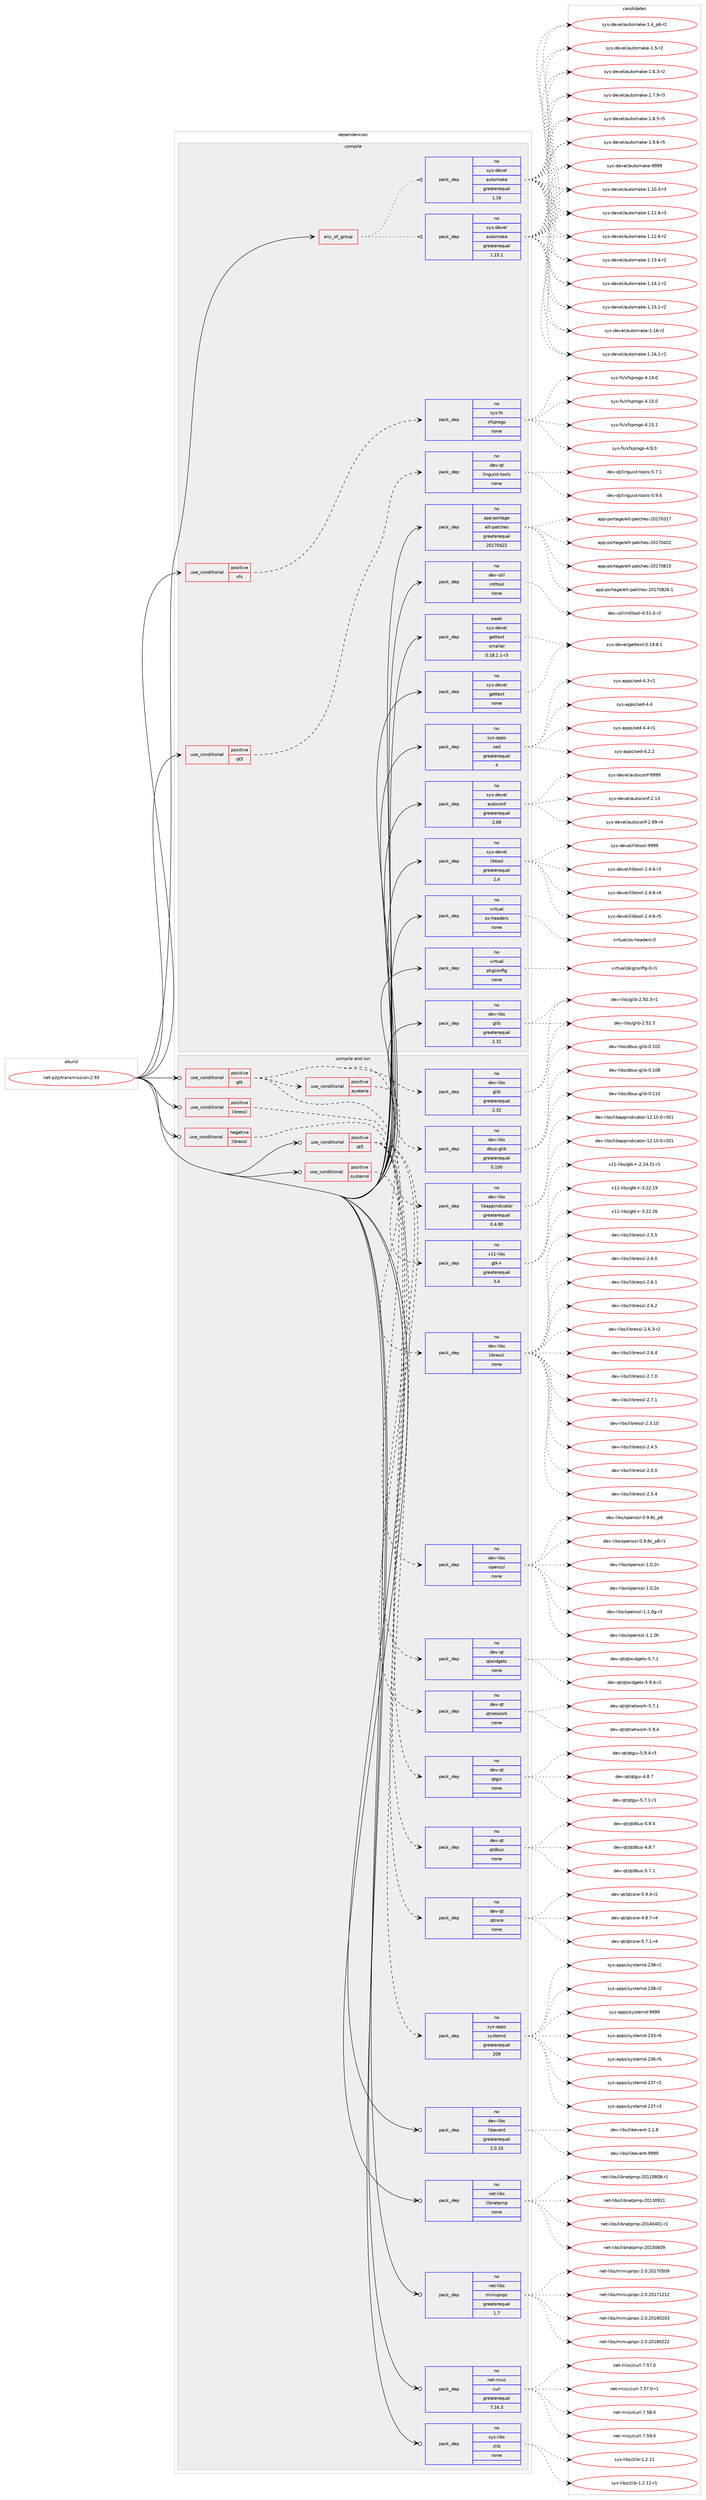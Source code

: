 digraph prolog {

# *************
# Graph options
# *************

newrank=true;
concentrate=true;
compound=true;
graph [rankdir=LR,fontname=Helvetica,fontsize=10,ranksep=1.5];#, ranksep=2.5, nodesep=0.2];
edge  [arrowhead=vee];
node  [fontname=Helvetica,fontsize=10];

# **********
# The ebuild
# **********

subgraph cluster_leftcol {
color=gray;
rank=same;
label=<<i>ebuild</i>>;
id [label="net-p2p/transmission-2.93", color=red, width=4, href="../net-p2p/transmission-2.93.svg"];
}

# ****************
# The dependencies
# ****************

subgraph cluster_midcol {
color=gray;
label=<<i>dependencies</i>>;
subgraph cluster_compile {
fillcolor="#eeeeee";
style=filled;
label=<<i>compile</i>>;
subgraph any45 {
dependency1695 [label=<<TABLE BORDER="0" CELLBORDER="1" CELLSPACING="0" CELLPADDING="4"><TR><TD CELLPADDING="10">any_of_group</TD></TR></TABLE>>, shape=none, color=red];subgraph pack1211 {
dependency1696 [label=<<TABLE BORDER="0" CELLBORDER="1" CELLSPACING="0" CELLPADDING="4" WIDTH="220"><TR><TD ROWSPAN="6" CELLPADDING="30">pack_dep</TD></TR><TR><TD WIDTH="110">no</TD></TR><TR><TD>sys-devel</TD></TR><TR><TD>automake</TD></TR><TR><TD>greaterequal</TD></TR><TR><TD>1.16</TD></TR></TABLE>>, shape=none, color=blue];
}
dependency1695:e -> dependency1696:w [weight=20,style="dotted",arrowhead="oinv"];
subgraph pack1212 {
dependency1697 [label=<<TABLE BORDER="0" CELLBORDER="1" CELLSPACING="0" CELLPADDING="4" WIDTH="220"><TR><TD ROWSPAN="6" CELLPADDING="30">pack_dep</TD></TR><TR><TD WIDTH="110">no</TD></TR><TR><TD>sys-devel</TD></TR><TR><TD>automake</TD></TR><TR><TD>greaterequal</TD></TR><TR><TD>1.15.1</TD></TR></TABLE>>, shape=none, color=blue];
}
dependency1695:e -> dependency1697:w [weight=20,style="dotted",arrowhead="oinv"];
}
id:e -> dependency1695:w [weight=20,style="solid",arrowhead="vee"];
subgraph cond440 {
dependency1698 [label=<<TABLE BORDER="0" CELLBORDER="1" CELLSPACING="0" CELLPADDING="4"><TR><TD ROWSPAN="3" CELLPADDING="10">use_conditional</TD></TR><TR><TD>positive</TD></TR><TR><TD>qt5</TD></TR></TABLE>>, shape=none, color=red];
subgraph pack1213 {
dependency1699 [label=<<TABLE BORDER="0" CELLBORDER="1" CELLSPACING="0" CELLPADDING="4" WIDTH="220"><TR><TD ROWSPAN="6" CELLPADDING="30">pack_dep</TD></TR><TR><TD WIDTH="110">no</TD></TR><TR><TD>dev-qt</TD></TR><TR><TD>linguist-tools</TD></TR><TR><TD>none</TD></TR><TR><TD></TD></TR></TABLE>>, shape=none, color=blue];
}
dependency1698:e -> dependency1699:w [weight=20,style="dashed",arrowhead="vee"];
}
id:e -> dependency1698:w [weight=20,style="solid",arrowhead="vee"];
subgraph cond441 {
dependency1700 [label=<<TABLE BORDER="0" CELLBORDER="1" CELLSPACING="0" CELLPADDING="4"><TR><TD ROWSPAN="3" CELLPADDING="10">use_conditional</TD></TR><TR><TD>positive</TD></TR><TR><TD>xfs</TD></TR></TABLE>>, shape=none, color=red];
subgraph pack1214 {
dependency1701 [label=<<TABLE BORDER="0" CELLBORDER="1" CELLSPACING="0" CELLPADDING="4" WIDTH="220"><TR><TD ROWSPAN="6" CELLPADDING="30">pack_dep</TD></TR><TR><TD WIDTH="110">no</TD></TR><TR><TD>sys-fs</TD></TR><TR><TD>xfsprogs</TD></TR><TR><TD>none</TD></TR><TR><TD></TD></TR></TABLE>>, shape=none, color=blue];
}
dependency1700:e -> dependency1701:w [weight=20,style="dashed",arrowhead="vee"];
}
id:e -> dependency1700:w [weight=20,style="solid",arrowhead="vee"];
subgraph pack1215 {
dependency1702 [label=<<TABLE BORDER="0" CELLBORDER="1" CELLSPACING="0" CELLPADDING="4" WIDTH="220"><TR><TD ROWSPAN="6" CELLPADDING="30">pack_dep</TD></TR><TR><TD WIDTH="110">no</TD></TR><TR><TD>app-portage</TD></TR><TR><TD>elt-patches</TD></TR><TR><TD>greaterequal</TD></TR><TR><TD>20170422</TD></TR></TABLE>>, shape=none, color=blue];
}
id:e -> dependency1702:w [weight=20,style="solid",arrowhead="vee"];
subgraph pack1216 {
dependency1703 [label=<<TABLE BORDER="0" CELLBORDER="1" CELLSPACING="0" CELLPADDING="4" WIDTH="220"><TR><TD ROWSPAN="6" CELLPADDING="30">pack_dep</TD></TR><TR><TD WIDTH="110">no</TD></TR><TR><TD>dev-libs</TD></TR><TR><TD>glib</TD></TR><TR><TD>greaterequal</TD></TR><TR><TD>2.32</TD></TR></TABLE>>, shape=none, color=blue];
}
id:e -> dependency1703:w [weight=20,style="solid",arrowhead="vee"];
subgraph pack1217 {
dependency1704 [label=<<TABLE BORDER="0" CELLBORDER="1" CELLSPACING="0" CELLPADDING="4" WIDTH="220"><TR><TD ROWSPAN="6" CELLPADDING="30">pack_dep</TD></TR><TR><TD WIDTH="110">no</TD></TR><TR><TD>dev-util</TD></TR><TR><TD>intltool</TD></TR><TR><TD>none</TD></TR><TR><TD></TD></TR></TABLE>>, shape=none, color=blue];
}
id:e -> dependency1704:w [weight=20,style="solid",arrowhead="vee"];
subgraph pack1218 {
dependency1705 [label=<<TABLE BORDER="0" CELLBORDER="1" CELLSPACING="0" CELLPADDING="4" WIDTH="220"><TR><TD ROWSPAN="6" CELLPADDING="30">pack_dep</TD></TR><TR><TD WIDTH="110">no</TD></TR><TR><TD>sys-apps</TD></TR><TR><TD>sed</TD></TR><TR><TD>greaterequal</TD></TR><TR><TD>4</TD></TR></TABLE>>, shape=none, color=blue];
}
id:e -> dependency1705:w [weight=20,style="solid",arrowhead="vee"];
subgraph pack1219 {
dependency1706 [label=<<TABLE BORDER="0" CELLBORDER="1" CELLSPACING="0" CELLPADDING="4" WIDTH="220"><TR><TD ROWSPAN="6" CELLPADDING="30">pack_dep</TD></TR><TR><TD WIDTH="110">no</TD></TR><TR><TD>sys-devel</TD></TR><TR><TD>autoconf</TD></TR><TR><TD>greaterequal</TD></TR><TR><TD>2.69</TD></TR></TABLE>>, shape=none, color=blue];
}
id:e -> dependency1706:w [weight=20,style="solid",arrowhead="vee"];
subgraph pack1220 {
dependency1707 [label=<<TABLE BORDER="0" CELLBORDER="1" CELLSPACING="0" CELLPADDING="4" WIDTH="220"><TR><TD ROWSPAN="6" CELLPADDING="30">pack_dep</TD></TR><TR><TD WIDTH="110">no</TD></TR><TR><TD>sys-devel</TD></TR><TR><TD>gettext</TD></TR><TR><TD>none</TD></TR><TR><TD></TD></TR></TABLE>>, shape=none, color=blue];
}
id:e -> dependency1707:w [weight=20,style="solid",arrowhead="vee"];
subgraph pack1221 {
dependency1708 [label=<<TABLE BORDER="0" CELLBORDER="1" CELLSPACING="0" CELLPADDING="4" WIDTH="220"><TR><TD ROWSPAN="6" CELLPADDING="30">pack_dep</TD></TR><TR><TD WIDTH="110">no</TD></TR><TR><TD>sys-devel</TD></TR><TR><TD>libtool</TD></TR><TR><TD>greaterequal</TD></TR><TR><TD>2.4</TD></TR></TABLE>>, shape=none, color=blue];
}
id:e -> dependency1708:w [weight=20,style="solid",arrowhead="vee"];
subgraph pack1222 {
dependency1709 [label=<<TABLE BORDER="0" CELLBORDER="1" CELLSPACING="0" CELLPADDING="4" WIDTH="220"><TR><TD ROWSPAN="6" CELLPADDING="30">pack_dep</TD></TR><TR><TD WIDTH="110">no</TD></TR><TR><TD>virtual</TD></TR><TR><TD>os-headers</TD></TR><TR><TD>none</TD></TR><TR><TD></TD></TR></TABLE>>, shape=none, color=blue];
}
id:e -> dependency1709:w [weight=20,style="solid",arrowhead="vee"];
subgraph pack1223 {
dependency1710 [label=<<TABLE BORDER="0" CELLBORDER="1" CELLSPACING="0" CELLPADDING="4" WIDTH="220"><TR><TD ROWSPAN="6" CELLPADDING="30">pack_dep</TD></TR><TR><TD WIDTH="110">no</TD></TR><TR><TD>virtual</TD></TR><TR><TD>pkgconfig</TD></TR><TR><TD>none</TD></TR><TR><TD></TD></TR></TABLE>>, shape=none, color=blue];
}
id:e -> dependency1710:w [weight=20,style="solid",arrowhead="vee"];
subgraph pack1224 {
dependency1711 [label=<<TABLE BORDER="0" CELLBORDER="1" CELLSPACING="0" CELLPADDING="4" WIDTH="220"><TR><TD ROWSPAN="6" CELLPADDING="30">pack_dep</TD></TR><TR><TD WIDTH="110">weak</TD></TR><TR><TD>sys-devel</TD></TR><TR><TD>gettext</TD></TR><TR><TD>smaller</TD></TR><TR><TD>0.18.1.1-r3</TD></TR></TABLE>>, shape=none, color=blue];
}
id:e -> dependency1711:w [weight=20,style="solid",arrowhead="vee"];
}
subgraph cluster_compileandrun {
fillcolor="#eeeeee";
style=filled;
label=<<i>compile and run</i>>;
subgraph cond442 {
dependency1712 [label=<<TABLE BORDER="0" CELLBORDER="1" CELLSPACING="0" CELLPADDING="4"><TR><TD ROWSPAN="3" CELLPADDING="10">use_conditional</TD></TR><TR><TD>negative</TD></TR><TR><TD>libressl</TD></TR></TABLE>>, shape=none, color=red];
subgraph pack1225 {
dependency1713 [label=<<TABLE BORDER="0" CELLBORDER="1" CELLSPACING="0" CELLPADDING="4" WIDTH="220"><TR><TD ROWSPAN="6" CELLPADDING="30">pack_dep</TD></TR><TR><TD WIDTH="110">no</TD></TR><TR><TD>dev-libs</TD></TR><TR><TD>openssl</TD></TR><TR><TD>none</TD></TR><TR><TD></TD></TR></TABLE>>, shape=none, color=blue];
}
dependency1712:e -> dependency1713:w [weight=20,style="dashed",arrowhead="vee"];
}
id:e -> dependency1712:w [weight=20,style="solid",arrowhead="odotvee"];
subgraph cond443 {
dependency1714 [label=<<TABLE BORDER="0" CELLBORDER="1" CELLSPACING="0" CELLPADDING="4"><TR><TD ROWSPAN="3" CELLPADDING="10">use_conditional</TD></TR><TR><TD>positive</TD></TR><TR><TD>gtk</TD></TR></TABLE>>, shape=none, color=red];
subgraph pack1226 {
dependency1715 [label=<<TABLE BORDER="0" CELLBORDER="1" CELLSPACING="0" CELLPADDING="4" WIDTH="220"><TR><TD ROWSPAN="6" CELLPADDING="30">pack_dep</TD></TR><TR><TD WIDTH="110">no</TD></TR><TR><TD>dev-libs</TD></TR><TR><TD>dbus-glib</TD></TR><TR><TD>greaterequal</TD></TR><TR><TD>0.100</TD></TR></TABLE>>, shape=none, color=blue];
}
dependency1714:e -> dependency1715:w [weight=20,style="dashed",arrowhead="vee"];
subgraph pack1227 {
dependency1716 [label=<<TABLE BORDER="0" CELLBORDER="1" CELLSPACING="0" CELLPADDING="4" WIDTH="220"><TR><TD ROWSPAN="6" CELLPADDING="30">pack_dep</TD></TR><TR><TD WIDTH="110">no</TD></TR><TR><TD>dev-libs</TD></TR><TR><TD>glib</TD></TR><TR><TD>greaterequal</TD></TR><TR><TD>2.32</TD></TR></TABLE>>, shape=none, color=blue];
}
dependency1714:e -> dependency1716:w [weight=20,style="dashed",arrowhead="vee"];
subgraph pack1228 {
dependency1717 [label=<<TABLE BORDER="0" CELLBORDER="1" CELLSPACING="0" CELLPADDING="4" WIDTH="220"><TR><TD ROWSPAN="6" CELLPADDING="30">pack_dep</TD></TR><TR><TD WIDTH="110">no</TD></TR><TR><TD>x11-libs</TD></TR><TR><TD>gtk+</TD></TR><TR><TD>greaterequal</TD></TR><TR><TD>3.4</TD></TR></TABLE>>, shape=none, color=blue];
}
dependency1714:e -> dependency1717:w [weight=20,style="dashed",arrowhead="vee"];
subgraph cond444 {
dependency1718 [label=<<TABLE BORDER="0" CELLBORDER="1" CELLSPACING="0" CELLPADDING="4"><TR><TD ROWSPAN="3" CELLPADDING="10">use_conditional</TD></TR><TR><TD>positive</TD></TR><TR><TD>ayatana</TD></TR></TABLE>>, shape=none, color=red];
subgraph pack1229 {
dependency1719 [label=<<TABLE BORDER="0" CELLBORDER="1" CELLSPACING="0" CELLPADDING="4" WIDTH="220"><TR><TD ROWSPAN="6" CELLPADDING="30">pack_dep</TD></TR><TR><TD WIDTH="110">no</TD></TR><TR><TD>dev-libs</TD></TR><TR><TD>libappindicator</TD></TR><TR><TD>greaterequal</TD></TR><TR><TD>0.4.90</TD></TR></TABLE>>, shape=none, color=blue];
}
dependency1718:e -> dependency1719:w [weight=20,style="dashed",arrowhead="vee"];
}
dependency1714:e -> dependency1718:w [weight=20,style="dashed",arrowhead="vee"];
}
id:e -> dependency1714:w [weight=20,style="solid",arrowhead="odotvee"];
subgraph cond445 {
dependency1720 [label=<<TABLE BORDER="0" CELLBORDER="1" CELLSPACING="0" CELLPADDING="4"><TR><TD ROWSPAN="3" CELLPADDING="10">use_conditional</TD></TR><TR><TD>positive</TD></TR><TR><TD>libressl</TD></TR></TABLE>>, shape=none, color=red];
subgraph pack1230 {
dependency1721 [label=<<TABLE BORDER="0" CELLBORDER="1" CELLSPACING="0" CELLPADDING="4" WIDTH="220"><TR><TD ROWSPAN="6" CELLPADDING="30">pack_dep</TD></TR><TR><TD WIDTH="110">no</TD></TR><TR><TD>dev-libs</TD></TR><TR><TD>libressl</TD></TR><TR><TD>none</TD></TR><TR><TD></TD></TR></TABLE>>, shape=none, color=blue];
}
dependency1720:e -> dependency1721:w [weight=20,style="dashed",arrowhead="vee"];
}
id:e -> dependency1720:w [weight=20,style="solid",arrowhead="odotvee"];
subgraph cond446 {
dependency1722 [label=<<TABLE BORDER="0" CELLBORDER="1" CELLSPACING="0" CELLPADDING="4"><TR><TD ROWSPAN="3" CELLPADDING="10">use_conditional</TD></TR><TR><TD>positive</TD></TR><TR><TD>qt5</TD></TR></TABLE>>, shape=none, color=red];
subgraph pack1231 {
dependency1723 [label=<<TABLE BORDER="0" CELLBORDER="1" CELLSPACING="0" CELLPADDING="4" WIDTH="220"><TR><TD ROWSPAN="6" CELLPADDING="30">pack_dep</TD></TR><TR><TD WIDTH="110">no</TD></TR><TR><TD>dev-qt</TD></TR><TR><TD>qtcore</TD></TR><TR><TD>none</TD></TR><TR><TD></TD></TR></TABLE>>, shape=none, color=blue];
}
dependency1722:e -> dependency1723:w [weight=20,style="dashed",arrowhead="vee"];
subgraph pack1232 {
dependency1724 [label=<<TABLE BORDER="0" CELLBORDER="1" CELLSPACING="0" CELLPADDING="4" WIDTH="220"><TR><TD ROWSPAN="6" CELLPADDING="30">pack_dep</TD></TR><TR><TD WIDTH="110">no</TD></TR><TR><TD>dev-qt</TD></TR><TR><TD>qtdbus</TD></TR><TR><TD>none</TD></TR><TR><TD></TD></TR></TABLE>>, shape=none, color=blue];
}
dependency1722:e -> dependency1724:w [weight=20,style="dashed",arrowhead="vee"];
subgraph pack1233 {
dependency1725 [label=<<TABLE BORDER="0" CELLBORDER="1" CELLSPACING="0" CELLPADDING="4" WIDTH="220"><TR><TD ROWSPAN="6" CELLPADDING="30">pack_dep</TD></TR><TR><TD WIDTH="110">no</TD></TR><TR><TD>dev-qt</TD></TR><TR><TD>qtgui</TD></TR><TR><TD>none</TD></TR><TR><TD></TD></TR></TABLE>>, shape=none, color=blue];
}
dependency1722:e -> dependency1725:w [weight=20,style="dashed",arrowhead="vee"];
subgraph pack1234 {
dependency1726 [label=<<TABLE BORDER="0" CELLBORDER="1" CELLSPACING="0" CELLPADDING="4" WIDTH="220"><TR><TD ROWSPAN="6" CELLPADDING="30">pack_dep</TD></TR><TR><TD WIDTH="110">no</TD></TR><TR><TD>dev-qt</TD></TR><TR><TD>qtnetwork</TD></TR><TR><TD>none</TD></TR><TR><TD></TD></TR></TABLE>>, shape=none, color=blue];
}
dependency1722:e -> dependency1726:w [weight=20,style="dashed",arrowhead="vee"];
subgraph pack1235 {
dependency1727 [label=<<TABLE BORDER="0" CELLBORDER="1" CELLSPACING="0" CELLPADDING="4" WIDTH="220"><TR><TD ROWSPAN="6" CELLPADDING="30">pack_dep</TD></TR><TR><TD WIDTH="110">no</TD></TR><TR><TD>dev-qt</TD></TR><TR><TD>qtwidgets</TD></TR><TR><TD>none</TD></TR><TR><TD></TD></TR></TABLE>>, shape=none, color=blue];
}
dependency1722:e -> dependency1727:w [weight=20,style="dashed",arrowhead="vee"];
}
id:e -> dependency1722:w [weight=20,style="solid",arrowhead="odotvee"];
subgraph cond447 {
dependency1728 [label=<<TABLE BORDER="0" CELLBORDER="1" CELLSPACING="0" CELLPADDING="4"><TR><TD ROWSPAN="3" CELLPADDING="10">use_conditional</TD></TR><TR><TD>positive</TD></TR><TR><TD>systemd</TD></TR></TABLE>>, shape=none, color=red];
subgraph pack1236 {
dependency1729 [label=<<TABLE BORDER="0" CELLBORDER="1" CELLSPACING="0" CELLPADDING="4" WIDTH="220"><TR><TD ROWSPAN="6" CELLPADDING="30">pack_dep</TD></TR><TR><TD WIDTH="110">no</TD></TR><TR><TD>sys-apps</TD></TR><TR><TD>systemd</TD></TR><TR><TD>greaterequal</TD></TR><TR><TD>209</TD></TR></TABLE>>, shape=none, color=blue];
}
dependency1728:e -> dependency1729:w [weight=20,style="dashed",arrowhead="vee"];
}
id:e -> dependency1728:w [weight=20,style="solid",arrowhead="odotvee"];
subgraph pack1237 {
dependency1730 [label=<<TABLE BORDER="0" CELLBORDER="1" CELLSPACING="0" CELLPADDING="4" WIDTH="220"><TR><TD ROWSPAN="6" CELLPADDING="30">pack_dep</TD></TR><TR><TD WIDTH="110">no</TD></TR><TR><TD>dev-libs</TD></TR><TR><TD>libevent</TD></TR><TR><TD>greaterequal</TD></TR><TR><TD>2.0.10</TD></TR></TABLE>>, shape=none, color=blue];
}
id:e -> dependency1730:w [weight=20,style="solid",arrowhead="odotvee"];
subgraph pack1238 {
dependency1731 [label=<<TABLE BORDER="0" CELLBORDER="1" CELLSPACING="0" CELLPADDING="4" WIDTH="220"><TR><TD ROWSPAN="6" CELLPADDING="30">pack_dep</TD></TR><TR><TD WIDTH="110">no</TD></TR><TR><TD>net-libs</TD></TR><TR><TD>libnatpmp</TD></TR><TR><TD>none</TD></TR><TR><TD></TD></TR></TABLE>>, shape=none, color=blue];
}
id:e -> dependency1731:w [weight=20,style="solid",arrowhead="odotvee"];
subgraph pack1239 {
dependency1732 [label=<<TABLE BORDER="0" CELLBORDER="1" CELLSPACING="0" CELLPADDING="4" WIDTH="220"><TR><TD ROWSPAN="6" CELLPADDING="30">pack_dep</TD></TR><TR><TD WIDTH="110">no</TD></TR><TR><TD>net-libs</TD></TR><TR><TD>miniupnpc</TD></TR><TR><TD>greaterequal</TD></TR><TR><TD>1.7</TD></TR></TABLE>>, shape=none, color=blue];
}
id:e -> dependency1732:w [weight=20,style="solid",arrowhead="odotvee"];
subgraph pack1240 {
dependency1733 [label=<<TABLE BORDER="0" CELLBORDER="1" CELLSPACING="0" CELLPADDING="4" WIDTH="220"><TR><TD ROWSPAN="6" CELLPADDING="30">pack_dep</TD></TR><TR><TD WIDTH="110">no</TD></TR><TR><TD>net-misc</TD></TR><TR><TD>curl</TD></TR><TR><TD>greaterequal</TD></TR><TR><TD>7.16.3</TD></TR></TABLE>>, shape=none, color=blue];
}
id:e -> dependency1733:w [weight=20,style="solid",arrowhead="odotvee"];
subgraph pack1241 {
dependency1734 [label=<<TABLE BORDER="0" CELLBORDER="1" CELLSPACING="0" CELLPADDING="4" WIDTH="220"><TR><TD ROWSPAN="6" CELLPADDING="30">pack_dep</TD></TR><TR><TD WIDTH="110">no</TD></TR><TR><TD>sys-libs</TD></TR><TR><TD>zlib</TD></TR><TR><TD>none</TD></TR><TR><TD></TD></TR></TABLE>>, shape=none, color=blue];
}
id:e -> dependency1734:w [weight=20,style="solid",arrowhead="odotvee"];
}
subgraph cluster_run {
fillcolor="#eeeeee";
style=filled;
label=<<i>run</i>>;
}
}

# **************
# The candidates
# **************

subgraph cluster_choices {
rank=same;
color=gray;
label=<<i>candidates</i>>;

subgraph choice1211 {
color=black;
nodesep=1;
choice11512111545100101118101108479711711611110997107101454946494846514511451 [label="sys-devel/automake-1.10.3-r3", color=red, width=4,href="../sys-devel/automake-1.10.3-r3.svg"];
choice11512111545100101118101108479711711611110997107101454946494946544511451 [label="sys-devel/automake-1.11.6-r3", color=red, width=4,href="../sys-devel/automake-1.11.6-r3.svg"];
choice11512111545100101118101108479711711611110997107101454946495046544511450 [label="sys-devel/automake-1.12.6-r2", color=red, width=4,href="../sys-devel/automake-1.12.6-r2.svg"];
choice11512111545100101118101108479711711611110997107101454946495146524511450 [label="sys-devel/automake-1.13.4-r2", color=red, width=4,href="../sys-devel/automake-1.13.4-r2.svg"];
choice11512111545100101118101108479711711611110997107101454946495246494511450 [label="sys-devel/automake-1.14.1-r2", color=red, width=4,href="../sys-devel/automake-1.14.1-r2.svg"];
choice11512111545100101118101108479711711611110997107101454946495346494511450 [label="sys-devel/automake-1.15.1-r2", color=red, width=4,href="../sys-devel/automake-1.15.1-r2.svg"];
choice1151211154510010111810110847971171161111099710710145494649544511450 [label="sys-devel/automake-1.16-r2", color=red, width=4,href="../sys-devel/automake-1.16-r2.svg"];
choice11512111545100101118101108479711711611110997107101454946495446494511449 [label="sys-devel/automake-1.16.1-r1", color=red, width=4,href="../sys-devel/automake-1.16.1-r1.svg"];
choice115121115451001011181011084797117116111109971071014549465295112544511450 [label="sys-devel/automake-1.4_p6-r2", color=red, width=4,href="../sys-devel/automake-1.4_p6-r2.svg"];
choice11512111545100101118101108479711711611110997107101454946534511450 [label="sys-devel/automake-1.5-r2", color=red, width=4,href="../sys-devel/automake-1.5-r2.svg"];
choice115121115451001011181011084797117116111109971071014549465446514511450 [label="sys-devel/automake-1.6.3-r2", color=red, width=4,href="../sys-devel/automake-1.6.3-r2.svg"];
choice115121115451001011181011084797117116111109971071014549465546574511451 [label="sys-devel/automake-1.7.9-r3", color=red, width=4,href="../sys-devel/automake-1.7.9-r3.svg"];
choice115121115451001011181011084797117116111109971071014549465646534511453 [label="sys-devel/automake-1.8.5-r5", color=red, width=4,href="../sys-devel/automake-1.8.5-r5.svg"];
choice115121115451001011181011084797117116111109971071014549465746544511453 [label="sys-devel/automake-1.9.6-r5", color=red, width=4,href="../sys-devel/automake-1.9.6-r5.svg"];
choice115121115451001011181011084797117116111109971071014557575757 [label="sys-devel/automake-9999", color=red, width=4,href="../sys-devel/automake-9999.svg"];
dependency1696:e -> choice11512111545100101118101108479711711611110997107101454946494846514511451:w [style=dotted,weight="100"];
dependency1696:e -> choice11512111545100101118101108479711711611110997107101454946494946544511451:w [style=dotted,weight="100"];
dependency1696:e -> choice11512111545100101118101108479711711611110997107101454946495046544511450:w [style=dotted,weight="100"];
dependency1696:e -> choice11512111545100101118101108479711711611110997107101454946495146524511450:w [style=dotted,weight="100"];
dependency1696:e -> choice11512111545100101118101108479711711611110997107101454946495246494511450:w [style=dotted,weight="100"];
dependency1696:e -> choice11512111545100101118101108479711711611110997107101454946495346494511450:w [style=dotted,weight="100"];
dependency1696:e -> choice1151211154510010111810110847971171161111099710710145494649544511450:w [style=dotted,weight="100"];
dependency1696:e -> choice11512111545100101118101108479711711611110997107101454946495446494511449:w [style=dotted,weight="100"];
dependency1696:e -> choice115121115451001011181011084797117116111109971071014549465295112544511450:w [style=dotted,weight="100"];
dependency1696:e -> choice11512111545100101118101108479711711611110997107101454946534511450:w [style=dotted,weight="100"];
dependency1696:e -> choice115121115451001011181011084797117116111109971071014549465446514511450:w [style=dotted,weight="100"];
dependency1696:e -> choice115121115451001011181011084797117116111109971071014549465546574511451:w [style=dotted,weight="100"];
dependency1696:e -> choice115121115451001011181011084797117116111109971071014549465646534511453:w [style=dotted,weight="100"];
dependency1696:e -> choice115121115451001011181011084797117116111109971071014549465746544511453:w [style=dotted,weight="100"];
dependency1696:e -> choice115121115451001011181011084797117116111109971071014557575757:w [style=dotted,weight="100"];
}
subgraph choice1212 {
color=black;
nodesep=1;
choice11512111545100101118101108479711711611110997107101454946494846514511451 [label="sys-devel/automake-1.10.3-r3", color=red, width=4,href="../sys-devel/automake-1.10.3-r3.svg"];
choice11512111545100101118101108479711711611110997107101454946494946544511451 [label="sys-devel/automake-1.11.6-r3", color=red, width=4,href="../sys-devel/automake-1.11.6-r3.svg"];
choice11512111545100101118101108479711711611110997107101454946495046544511450 [label="sys-devel/automake-1.12.6-r2", color=red, width=4,href="../sys-devel/automake-1.12.6-r2.svg"];
choice11512111545100101118101108479711711611110997107101454946495146524511450 [label="sys-devel/automake-1.13.4-r2", color=red, width=4,href="../sys-devel/automake-1.13.4-r2.svg"];
choice11512111545100101118101108479711711611110997107101454946495246494511450 [label="sys-devel/automake-1.14.1-r2", color=red, width=4,href="../sys-devel/automake-1.14.1-r2.svg"];
choice11512111545100101118101108479711711611110997107101454946495346494511450 [label="sys-devel/automake-1.15.1-r2", color=red, width=4,href="../sys-devel/automake-1.15.1-r2.svg"];
choice1151211154510010111810110847971171161111099710710145494649544511450 [label="sys-devel/automake-1.16-r2", color=red, width=4,href="../sys-devel/automake-1.16-r2.svg"];
choice11512111545100101118101108479711711611110997107101454946495446494511449 [label="sys-devel/automake-1.16.1-r1", color=red, width=4,href="../sys-devel/automake-1.16.1-r1.svg"];
choice115121115451001011181011084797117116111109971071014549465295112544511450 [label="sys-devel/automake-1.4_p6-r2", color=red, width=4,href="../sys-devel/automake-1.4_p6-r2.svg"];
choice11512111545100101118101108479711711611110997107101454946534511450 [label="sys-devel/automake-1.5-r2", color=red, width=4,href="../sys-devel/automake-1.5-r2.svg"];
choice115121115451001011181011084797117116111109971071014549465446514511450 [label="sys-devel/automake-1.6.3-r2", color=red, width=4,href="../sys-devel/automake-1.6.3-r2.svg"];
choice115121115451001011181011084797117116111109971071014549465546574511451 [label="sys-devel/automake-1.7.9-r3", color=red, width=4,href="../sys-devel/automake-1.7.9-r3.svg"];
choice115121115451001011181011084797117116111109971071014549465646534511453 [label="sys-devel/automake-1.8.5-r5", color=red, width=4,href="../sys-devel/automake-1.8.5-r5.svg"];
choice115121115451001011181011084797117116111109971071014549465746544511453 [label="sys-devel/automake-1.9.6-r5", color=red, width=4,href="../sys-devel/automake-1.9.6-r5.svg"];
choice115121115451001011181011084797117116111109971071014557575757 [label="sys-devel/automake-9999", color=red, width=4,href="../sys-devel/automake-9999.svg"];
dependency1697:e -> choice11512111545100101118101108479711711611110997107101454946494846514511451:w [style=dotted,weight="100"];
dependency1697:e -> choice11512111545100101118101108479711711611110997107101454946494946544511451:w [style=dotted,weight="100"];
dependency1697:e -> choice11512111545100101118101108479711711611110997107101454946495046544511450:w [style=dotted,weight="100"];
dependency1697:e -> choice11512111545100101118101108479711711611110997107101454946495146524511450:w [style=dotted,weight="100"];
dependency1697:e -> choice11512111545100101118101108479711711611110997107101454946495246494511450:w [style=dotted,weight="100"];
dependency1697:e -> choice11512111545100101118101108479711711611110997107101454946495346494511450:w [style=dotted,weight="100"];
dependency1697:e -> choice1151211154510010111810110847971171161111099710710145494649544511450:w [style=dotted,weight="100"];
dependency1697:e -> choice11512111545100101118101108479711711611110997107101454946495446494511449:w [style=dotted,weight="100"];
dependency1697:e -> choice115121115451001011181011084797117116111109971071014549465295112544511450:w [style=dotted,weight="100"];
dependency1697:e -> choice11512111545100101118101108479711711611110997107101454946534511450:w [style=dotted,weight="100"];
dependency1697:e -> choice115121115451001011181011084797117116111109971071014549465446514511450:w [style=dotted,weight="100"];
dependency1697:e -> choice115121115451001011181011084797117116111109971071014549465546574511451:w [style=dotted,weight="100"];
dependency1697:e -> choice115121115451001011181011084797117116111109971071014549465646534511453:w [style=dotted,weight="100"];
dependency1697:e -> choice115121115451001011181011084797117116111109971071014549465746544511453:w [style=dotted,weight="100"];
dependency1697:e -> choice115121115451001011181011084797117116111109971071014557575757:w [style=dotted,weight="100"];
}
subgraph choice1213 {
color=black;
nodesep=1;
choice100101118451131164710810511010311710511511645116111111108115455346554649 [label="dev-qt/linguist-tools-5.7.1", color=red, width=4,href="../dev-qt/linguist-tools-5.7.1.svg"];
choice100101118451131164710810511010311710511511645116111111108115455346574652 [label="dev-qt/linguist-tools-5.9.4", color=red, width=4,href="../dev-qt/linguist-tools-5.9.4.svg"];
dependency1699:e -> choice100101118451131164710810511010311710511511645116111111108115455346554649:w [style=dotted,weight="100"];
dependency1699:e -> choice100101118451131164710810511010311710511511645116111111108115455346574652:w [style=dotted,weight="100"];
}
subgraph choice1214 {
color=black;
nodesep=1;
choice115121115451021154712010211511211411110311545524649524648 [label="sys-fs/xfsprogs-4.14.0", color=red, width=4,href="../sys-fs/xfsprogs-4.14.0.svg"];
choice115121115451021154712010211511211411110311545524649534648 [label="sys-fs/xfsprogs-4.15.0", color=red, width=4,href="../sys-fs/xfsprogs-4.15.0.svg"];
choice115121115451021154712010211511211411110311545524649534649 [label="sys-fs/xfsprogs-4.15.1", color=red, width=4,href="../sys-fs/xfsprogs-4.15.1.svg"];
choice1151211154510211547120102115112114111103115455246574648 [label="sys-fs/xfsprogs-4.9.0", color=red, width=4,href="../sys-fs/xfsprogs-4.9.0.svg"];
dependency1701:e -> choice115121115451021154712010211511211411110311545524649524648:w [style=dotted,weight="100"];
dependency1701:e -> choice115121115451021154712010211511211411110311545524649534648:w [style=dotted,weight="100"];
dependency1701:e -> choice115121115451021154712010211511211411110311545524649534649:w [style=dotted,weight="100"];
dependency1701:e -> choice1151211154510211547120102115112114111103115455246574648:w [style=dotted,weight="100"];
}
subgraph choice1215 {
color=black;
nodesep=1;
choice97112112451121111141169710310147101108116451129711699104101115455048495548514955 [label="app-portage/elt-patches-20170317", color=red, width=4,href="../app-portage/elt-patches-20170317.svg"];
choice97112112451121111141169710310147101108116451129711699104101115455048495548525050 [label="app-portage/elt-patches-20170422", color=red, width=4,href="../app-portage/elt-patches-20170422.svg"];
choice97112112451121111141169710310147101108116451129711699104101115455048495548564953 [label="app-portage/elt-patches-20170815", color=red, width=4,href="../app-portage/elt-patches-20170815.svg"];
choice971121124511211111411697103101471011081164511297116991041011154550484955485650544649 [label="app-portage/elt-patches-20170826.1", color=red, width=4,href="../app-portage/elt-patches-20170826.1.svg"];
dependency1702:e -> choice97112112451121111141169710310147101108116451129711699104101115455048495548514955:w [style=dotted,weight="100"];
dependency1702:e -> choice97112112451121111141169710310147101108116451129711699104101115455048495548525050:w [style=dotted,weight="100"];
dependency1702:e -> choice97112112451121111141169710310147101108116451129711699104101115455048495548564953:w [style=dotted,weight="100"];
dependency1702:e -> choice971121124511211111411697103101471011081164511297116991041011154550484955485650544649:w [style=dotted,weight="100"];
}
subgraph choice1216 {
color=black;
nodesep=1;
choice10010111845108105981154710310810598455046534846514511449 [label="dev-libs/glib-2.50.3-r1", color=red, width=4,href="../dev-libs/glib-2.50.3-r1.svg"];
choice1001011184510810598115471031081059845504653504651 [label="dev-libs/glib-2.52.3", color=red, width=4,href="../dev-libs/glib-2.52.3.svg"];
dependency1703:e -> choice10010111845108105981154710310810598455046534846514511449:w [style=dotted,weight="100"];
dependency1703:e -> choice1001011184510810598115471031081059845504653504651:w [style=dotted,weight="100"];
}
subgraph choice1217 {
color=black;
nodesep=1;
choice1001011184511711610510847105110116108116111111108454846534946484511450 [label="dev-util/intltool-0.51.0-r2", color=red, width=4,href="../dev-util/intltool-0.51.0-r2.svg"];
dependency1704:e -> choice1001011184511711610510847105110116108116111111108454846534946484511450:w [style=dotted,weight="100"];
}
subgraph choice1218 {
color=black;
nodesep=1;
choice115121115459711211211547115101100455246504650 [label="sys-apps/sed-4.2.2", color=red, width=4,href="../sys-apps/sed-4.2.2.svg"];
choice115121115459711211211547115101100455246514511449 [label="sys-apps/sed-4.3-r1", color=red, width=4,href="../sys-apps/sed-4.3-r1.svg"];
choice11512111545971121121154711510110045524652 [label="sys-apps/sed-4.4", color=red, width=4,href="../sys-apps/sed-4.4.svg"];
choice115121115459711211211547115101100455246524511449 [label="sys-apps/sed-4.4-r1", color=red, width=4,href="../sys-apps/sed-4.4-r1.svg"];
dependency1705:e -> choice115121115459711211211547115101100455246504650:w [style=dotted,weight="100"];
dependency1705:e -> choice115121115459711211211547115101100455246514511449:w [style=dotted,weight="100"];
dependency1705:e -> choice11512111545971121121154711510110045524652:w [style=dotted,weight="100"];
dependency1705:e -> choice115121115459711211211547115101100455246524511449:w [style=dotted,weight="100"];
}
subgraph choice1219 {
color=black;
nodesep=1;
choice115121115451001011181011084797117116111991111101024550464951 [label="sys-devel/autoconf-2.13", color=red, width=4,href="../sys-devel/autoconf-2.13.svg"];
choice1151211154510010111810110847971171161119911111010245504654574511452 [label="sys-devel/autoconf-2.69-r4", color=red, width=4,href="../sys-devel/autoconf-2.69-r4.svg"];
choice115121115451001011181011084797117116111991111101024557575757 [label="sys-devel/autoconf-9999", color=red, width=4,href="../sys-devel/autoconf-9999.svg"];
dependency1706:e -> choice115121115451001011181011084797117116111991111101024550464951:w [style=dotted,weight="100"];
dependency1706:e -> choice1151211154510010111810110847971171161119911111010245504654574511452:w [style=dotted,weight="100"];
dependency1706:e -> choice115121115451001011181011084797117116111991111101024557575757:w [style=dotted,weight="100"];
}
subgraph choice1220 {
color=black;
nodesep=1;
choice1151211154510010111810110847103101116116101120116454846495746564649 [label="sys-devel/gettext-0.19.8.1", color=red, width=4,href="../sys-devel/gettext-0.19.8.1.svg"];
dependency1707:e -> choice1151211154510010111810110847103101116116101120116454846495746564649:w [style=dotted,weight="100"];
}
subgraph choice1221 {
color=black;
nodesep=1;
choice1151211154510010111810110847108105981161111111084550465246544511451 [label="sys-devel/libtool-2.4.6-r3", color=red, width=4,href="../sys-devel/libtool-2.4.6-r3.svg"];
choice1151211154510010111810110847108105981161111111084550465246544511452 [label="sys-devel/libtool-2.4.6-r4", color=red, width=4,href="../sys-devel/libtool-2.4.6-r4.svg"];
choice1151211154510010111810110847108105981161111111084550465246544511453 [label="sys-devel/libtool-2.4.6-r5", color=red, width=4,href="../sys-devel/libtool-2.4.6-r5.svg"];
choice1151211154510010111810110847108105981161111111084557575757 [label="sys-devel/libtool-9999", color=red, width=4,href="../sys-devel/libtool-9999.svg"];
dependency1708:e -> choice1151211154510010111810110847108105981161111111084550465246544511451:w [style=dotted,weight="100"];
dependency1708:e -> choice1151211154510010111810110847108105981161111111084550465246544511452:w [style=dotted,weight="100"];
dependency1708:e -> choice1151211154510010111810110847108105981161111111084550465246544511453:w [style=dotted,weight="100"];
dependency1708:e -> choice1151211154510010111810110847108105981161111111084557575757:w [style=dotted,weight="100"];
}
subgraph choice1222 {
color=black;
nodesep=1;
choice118105114116117971084711111545104101971001011141154548 [label="virtual/os-headers-0", color=red, width=4,href="../virtual/os-headers-0.svg"];
dependency1709:e -> choice118105114116117971084711111545104101971001011141154548:w [style=dotted,weight="100"];
}
subgraph choice1223 {
color=black;
nodesep=1;
choice11810511411611797108471121071039911111010210510345484511449 [label="virtual/pkgconfig-0-r1", color=red, width=4,href="../virtual/pkgconfig-0-r1.svg"];
dependency1710:e -> choice11810511411611797108471121071039911111010210510345484511449:w [style=dotted,weight="100"];
}
subgraph choice1224 {
color=black;
nodesep=1;
choice1151211154510010111810110847103101116116101120116454846495746564649 [label="sys-devel/gettext-0.19.8.1", color=red, width=4,href="../sys-devel/gettext-0.19.8.1.svg"];
dependency1711:e -> choice1151211154510010111810110847103101116116101120116454846495746564649:w [style=dotted,weight="100"];
}
subgraph choice1225 {
color=black;
nodesep=1;
choice1001011184510810598115471111121011101151151084548465746561229511256 [label="dev-libs/openssl-0.9.8z_p8", color=red, width=4,href="../dev-libs/openssl-0.9.8z_p8.svg"];
choice10010111845108105981154711111210111011511510845484657465612295112564511449 [label="dev-libs/openssl-0.9.8z_p8-r1", color=red, width=4,href="../dev-libs/openssl-0.9.8z_p8-r1.svg"];
choice100101118451081059811547111112101110115115108454946484650110 [label="dev-libs/openssl-1.0.2n", color=red, width=4,href="../dev-libs/openssl-1.0.2n.svg"];
choice100101118451081059811547111112101110115115108454946484650111 [label="dev-libs/openssl-1.0.2o", color=red, width=4,href="../dev-libs/openssl-1.0.2o.svg"];
choice1001011184510810598115471111121011101151151084549464946481034511451 [label="dev-libs/openssl-1.1.0g-r3", color=red, width=4,href="../dev-libs/openssl-1.1.0g-r3.svg"];
choice100101118451081059811547111112101110115115108454946494648104 [label="dev-libs/openssl-1.1.0h", color=red, width=4,href="../dev-libs/openssl-1.1.0h.svg"];
dependency1713:e -> choice1001011184510810598115471111121011101151151084548465746561229511256:w [style=dotted,weight="100"];
dependency1713:e -> choice10010111845108105981154711111210111011511510845484657465612295112564511449:w [style=dotted,weight="100"];
dependency1713:e -> choice100101118451081059811547111112101110115115108454946484650110:w [style=dotted,weight="100"];
dependency1713:e -> choice100101118451081059811547111112101110115115108454946484650111:w [style=dotted,weight="100"];
dependency1713:e -> choice1001011184510810598115471111121011101151151084549464946481034511451:w [style=dotted,weight="100"];
dependency1713:e -> choice100101118451081059811547111112101110115115108454946494648104:w [style=dotted,weight="100"];
}
subgraph choice1226 {
color=black;
nodesep=1;
choice100101118451081059811547100981171154510310810598454846494850 [label="dev-libs/dbus-glib-0.102", color=red, width=4,href="../dev-libs/dbus-glib-0.102.svg"];
choice100101118451081059811547100981171154510310810598454846494856 [label="dev-libs/dbus-glib-0.108", color=red, width=4,href="../dev-libs/dbus-glib-0.108.svg"];
choice100101118451081059811547100981171154510310810598454846494948 [label="dev-libs/dbus-glib-0.110", color=red, width=4,href="../dev-libs/dbus-glib-0.110.svg"];
dependency1715:e -> choice100101118451081059811547100981171154510310810598454846494850:w [style=dotted,weight="100"];
dependency1715:e -> choice100101118451081059811547100981171154510310810598454846494856:w [style=dotted,weight="100"];
dependency1715:e -> choice100101118451081059811547100981171154510310810598454846494948:w [style=dotted,weight="100"];
}
subgraph choice1227 {
color=black;
nodesep=1;
choice10010111845108105981154710310810598455046534846514511449 [label="dev-libs/glib-2.50.3-r1", color=red, width=4,href="../dev-libs/glib-2.50.3-r1.svg"];
choice1001011184510810598115471031081059845504653504651 [label="dev-libs/glib-2.52.3", color=red, width=4,href="../dev-libs/glib-2.52.3.svg"];
dependency1716:e -> choice10010111845108105981154710310810598455046534846514511449:w [style=dotted,weight="100"];
dependency1716:e -> choice1001011184510810598115471031081059845504653504651:w [style=dotted,weight="100"];
}
subgraph choice1228 {
color=black;
nodesep=1;
choice12049494510810598115471031161074345504650524651494511449 [label="x11-libs/gtk+-2.24.31-r1", color=red, width=4,href="../x11-libs/gtk+-2.24.31-r1.svg"];
choice1204949451081059811547103116107434551465050464957 [label="x11-libs/gtk+-3.22.19", color=red, width=4,href="../x11-libs/gtk+-3.22.19.svg"];
choice1204949451081059811547103116107434551465050465054 [label="x11-libs/gtk+-3.22.26", color=red, width=4,href="../x11-libs/gtk+-3.22.26.svg"];
dependency1717:e -> choice12049494510810598115471031161074345504650524651494511449:w [style=dotted,weight="100"];
dependency1717:e -> choice1204949451081059811547103116107434551465050464957:w [style=dotted,weight="100"];
dependency1717:e -> choice1204949451081059811547103116107434551465050465054:w [style=dotted,weight="100"];
}
subgraph choice1229 {
color=black;
nodesep=1;
choice10010111845108105981154710810598971121121051101001059997116111114454950464948464845114504849 [label="dev-libs/libappindicator-12.10.0-r201", color=red, width=4,href="../dev-libs/libappindicator-12.10.0-r201.svg"];
choice10010111845108105981154710810598971121121051101001059997116111114454950464948464845114514849 [label="dev-libs/libappindicator-12.10.0-r301", color=red, width=4,href="../dev-libs/libappindicator-12.10.0-r301.svg"];
dependency1719:e -> choice10010111845108105981154710810598971121121051101001059997116111114454950464948464845114504849:w [style=dotted,weight="100"];
dependency1719:e -> choice10010111845108105981154710810598971121121051101001059997116111114454950464948464845114514849:w [style=dotted,weight="100"];
}
subgraph choice1230 {
color=black;
nodesep=1;
choice1001011184510810598115471081059811410111511510845504651464948 [label="dev-libs/libressl-2.3.10", color=red, width=4,href="../dev-libs/libressl-2.3.10.svg"];
choice10010111845108105981154710810598114101115115108455046524653 [label="dev-libs/libressl-2.4.5", color=red, width=4,href="../dev-libs/libressl-2.4.5.svg"];
choice10010111845108105981154710810598114101115115108455046534648 [label="dev-libs/libressl-2.5.0", color=red, width=4,href="../dev-libs/libressl-2.5.0.svg"];
choice10010111845108105981154710810598114101115115108455046534652 [label="dev-libs/libressl-2.5.4", color=red, width=4,href="../dev-libs/libressl-2.5.4.svg"];
choice10010111845108105981154710810598114101115115108455046534653 [label="dev-libs/libressl-2.5.5", color=red, width=4,href="../dev-libs/libressl-2.5.5.svg"];
choice10010111845108105981154710810598114101115115108455046544648 [label="dev-libs/libressl-2.6.0", color=red, width=4,href="../dev-libs/libressl-2.6.0.svg"];
choice10010111845108105981154710810598114101115115108455046544649 [label="dev-libs/libressl-2.6.1", color=red, width=4,href="../dev-libs/libressl-2.6.1.svg"];
choice10010111845108105981154710810598114101115115108455046544650 [label="dev-libs/libressl-2.6.2", color=red, width=4,href="../dev-libs/libressl-2.6.2.svg"];
choice100101118451081059811547108105981141011151151084550465446514511450 [label="dev-libs/libressl-2.6.3-r2", color=red, width=4,href="../dev-libs/libressl-2.6.3-r2.svg"];
choice10010111845108105981154710810598114101115115108455046544652 [label="dev-libs/libressl-2.6.4", color=red, width=4,href="../dev-libs/libressl-2.6.4.svg"];
choice10010111845108105981154710810598114101115115108455046554648 [label="dev-libs/libressl-2.7.0", color=red, width=4,href="../dev-libs/libressl-2.7.0.svg"];
choice10010111845108105981154710810598114101115115108455046554649 [label="dev-libs/libressl-2.7.1", color=red, width=4,href="../dev-libs/libressl-2.7.1.svg"];
dependency1721:e -> choice1001011184510810598115471081059811410111511510845504651464948:w [style=dotted,weight="100"];
dependency1721:e -> choice10010111845108105981154710810598114101115115108455046524653:w [style=dotted,weight="100"];
dependency1721:e -> choice10010111845108105981154710810598114101115115108455046534648:w [style=dotted,weight="100"];
dependency1721:e -> choice10010111845108105981154710810598114101115115108455046534652:w [style=dotted,weight="100"];
dependency1721:e -> choice10010111845108105981154710810598114101115115108455046534653:w [style=dotted,weight="100"];
dependency1721:e -> choice10010111845108105981154710810598114101115115108455046544648:w [style=dotted,weight="100"];
dependency1721:e -> choice10010111845108105981154710810598114101115115108455046544649:w [style=dotted,weight="100"];
dependency1721:e -> choice10010111845108105981154710810598114101115115108455046544650:w [style=dotted,weight="100"];
dependency1721:e -> choice100101118451081059811547108105981141011151151084550465446514511450:w [style=dotted,weight="100"];
dependency1721:e -> choice10010111845108105981154710810598114101115115108455046544652:w [style=dotted,weight="100"];
dependency1721:e -> choice10010111845108105981154710810598114101115115108455046554648:w [style=dotted,weight="100"];
dependency1721:e -> choice10010111845108105981154710810598114101115115108455046554649:w [style=dotted,weight="100"];
}
subgraph choice1231 {
color=black;
nodesep=1;
choice1001011184511311647113116991111141014552465646554511452 [label="dev-qt/qtcore-4.8.7-r4", color=red, width=4,href="../dev-qt/qtcore-4.8.7-r4.svg"];
choice1001011184511311647113116991111141014553465546494511452 [label="dev-qt/qtcore-5.7.1-r4", color=red, width=4,href="../dev-qt/qtcore-5.7.1-r4.svg"];
choice1001011184511311647113116991111141014553465746524511450 [label="dev-qt/qtcore-5.9.4-r2", color=red, width=4,href="../dev-qt/qtcore-5.9.4-r2.svg"];
dependency1723:e -> choice1001011184511311647113116991111141014552465646554511452:w [style=dotted,weight="100"];
dependency1723:e -> choice1001011184511311647113116991111141014553465546494511452:w [style=dotted,weight="100"];
dependency1723:e -> choice1001011184511311647113116991111141014553465746524511450:w [style=dotted,weight="100"];
}
subgraph choice1232 {
color=black;
nodesep=1;
choice100101118451131164711311610098117115455246564655 [label="dev-qt/qtdbus-4.8.7", color=red, width=4,href="../dev-qt/qtdbus-4.8.7.svg"];
choice100101118451131164711311610098117115455346554649 [label="dev-qt/qtdbus-5.7.1", color=red, width=4,href="../dev-qt/qtdbus-5.7.1.svg"];
choice100101118451131164711311610098117115455346574652 [label="dev-qt/qtdbus-5.9.4", color=red, width=4,href="../dev-qt/qtdbus-5.9.4.svg"];
dependency1724:e -> choice100101118451131164711311610098117115455246564655:w [style=dotted,weight="100"];
dependency1724:e -> choice100101118451131164711311610098117115455346554649:w [style=dotted,weight="100"];
dependency1724:e -> choice100101118451131164711311610098117115455346574652:w [style=dotted,weight="100"];
}
subgraph choice1233 {
color=black;
nodesep=1;
choice1001011184511311647113116103117105455246564655 [label="dev-qt/qtgui-4.8.7", color=red, width=4,href="../dev-qt/qtgui-4.8.7.svg"];
choice10010111845113116471131161031171054553465546494511449 [label="dev-qt/qtgui-5.7.1-r1", color=red, width=4,href="../dev-qt/qtgui-5.7.1-r1.svg"];
choice10010111845113116471131161031171054553465746524511451 [label="dev-qt/qtgui-5.9.4-r3", color=red, width=4,href="../dev-qt/qtgui-5.9.4-r3.svg"];
dependency1725:e -> choice1001011184511311647113116103117105455246564655:w [style=dotted,weight="100"];
dependency1725:e -> choice10010111845113116471131161031171054553465546494511449:w [style=dotted,weight="100"];
dependency1725:e -> choice10010111845113116471131161031171054553465746524511451:w [style=dotted,weight="100"];
}
subgraph choice1234 {
color=black;
nodesep=1;
choice1001011184511311647113116110101116119111114107455346554649 [label="dev-qt/qtnetwork-5.7.1", color=red, width=4,href="../dev-qt/qtnetwork-5.7.1.svg"];
choice1001011184511311647113116110101116119111114107455346574652 [label="dev-qt/qtnetwork-5.9.4", color=red, width=4,href="../dev-qt/qtnetwork-5.9.4.svg"];
dependency1726:e -> choice1001011184511311647113116110101116119111114107455346554649:w [style=dotted,weight="100"];
dependency1726:e -> choice1001011184511311647113116110101116119111114107455346574652:w [style=dotted,weight="100"];
}
subgraph choice1235 {
color=black;
nodesep=1;
choice1001011184511311647113116119105100103101116115455346554649 [label="dev-qt/qtwidgets-5.7.1", color=red, width=4,href="../dev-qt/qtwidgets-5.7.1.svg"];
choice10010111845113116471131161191051001031011161154553465746524511449 [label="dev-qt/qtwidgets-5.9.4-r1", color=red, width=4,href="../dev-qt/qtwidgets-5.9.4-r1.svg"];
dependency1727:e -> choice1001011184511311647113116119105100103101116115455346554649:w [style=dotted,weight="100"];
dependency1727:e -> choice10010111845113116471131161191051001031011161154553465746524511449:w [style=dotted,weight="100"];
}
subgraph choice1236 {
color=black;
nodesep=1;
choice115121115459711211211547115121115116101109100455051514511454 [label="sys-apps/systemd-233-r6", color=red, width=4,href="../sys-apps/systemd-233-r6.svg"];
choice115121115459711211211547115121115116101109100455051544511453 [label="sys-apps/systemd-236-r5", color=red, width=4,href="../sys-apps/systemd-236-r5.svg"];
choice115121115459711211211547115121115116101109100455051554511450 [label="sys-apps/systemd-237-r2", color=red, width=4,href="../sys-apps/systemd-237-r2.svg"];
choice115121115459711211211547115121115116101109100455051554511451 [label="sys-apps/systemd-237-r3", color=red, width=4,href="../sys-apps/systemd-237-r3.svg"];
choice115121115459711211211547115121115116101109100455051564511449 [label="sys-apps/systemd-238-r1", color=red, width=4,href="../sys-apps/systemd-238-r1.svg"];
choice115121115459711211211547115121115116101109100455051564511450 [label="sys-apps/systemd-238-r2", color=red, width=4,href="../sys-apps/systemd-238-r2.svg"];
choice1151211154597112112115471151211151161011091004557575757 [label="sys-apps/systemd-9999", color=red, width=4,href="../sys-apps/systemd-9999.svg"];
dependency1729:e -> choice115121115459711211211547115121115116101109100455051514511454:w [style=dotted,weight="100"];
dependency1729:e -> choice115121115459711211211547115121115116101109100455051544511453:w [style=dotted,weight="100"];
dependency1729:e -> choice115121115459711211211547115121115116101109100455051554511450:w [style=dotted,weight="100"];
dependency1729:e -> choice115121115459711211211547115121115116101109100455051554511451:w [style=dotted,weight="100"];
dependency1729:e -> choice115121115459711211211547115121115116101109100455051564511449:w [style=dotted,weight="100"];
dependency1729:e -> choice115121115459711211211547115121115116101109100455051564511450:w [style=dotted,weight="100"];
dependency1729:e -> choice1151211154597112112115471151211151161011091004557575757:w [style=dotted,weight="100"];
}
subgraph choice1237 {
color=black;
nodesep=1;
choice10010111845108105981154710810598101118101110116455046494656 [label="dev-libs/libevent-2.1.8", color=red, width=4,href="../dev-libs/libevent-2.1.8.svg"];
choice100101118451081059811547108105981011181011101164557575757 [label="dev-libs/libevent-9999", color=red, width=4,href="../dev-libs/libevent-9999.svg"];
dependency1730:e -> choice10010111845108105981154710810598101118101110116455046494656:w [style=dotted,weight="100"];
dependency1730:e -> choice100101118451081059811547108105981011181011101164557575757:w [style=dotted,weight="100"];
}
subgraph choice1238 {
color=black;
nodesep=1;
choice11010111645108105981154710810598110971161121091124550484949485648564511449 [label="net-libs/libnatpmp-20110808-r1", color=red, width=4,href="../net-libs/libnatpmp-20110808-r1.svg"];
choice1101011164510810598115471081059811097116112109112455048495148574949 [label="net-libs/libnatpmp-20130911", color=red, width=4,href="../net-libs/libnatpmp-20130911.svg"];
choice11010111645108105981154710810598110971161121091124550484952485248494511449 [label="net-libs/libnatpmp-20140401-r1", color=red, width=4,href="../net-libs/libnatpmp-20140401-r1.svg"];
choice1101011164510810598115471081059811097116112109112455048495348544857 [label="net-libs/libnatpmp-20150609", color=red, width=4,href="../net-libs/libnatpmp-20150609.svg"];
dependency1731:e -> choice11010111645108105981154710810598110971161121091124550484949485648564511449:w [style=dotted,weight="100"];
dependency1731:e -> choice1101011164510810598115471081059811097116112109112455048495148574949:w [style=dotted,weight="100"];
dependency1731:e -> choice11010111645108105981154710810598110971161121091124550484952485248494511449:w [style=dotted,weight="100"];
dependency1731:e -> choice1101011164510810598115471081059811097116112109112455048495348544857:w [style=dotted,weight="100"];
}
subgraph choice1239 {
color=black;
nodesep=1;
choice1101011164510810598115471091051101051171121101129945504648465048495548534857 [label="net-libs/miniupnpc-2.0.20170509", color=red, width=4,href="../net-libs/miniupnpc-2.0.20170509.svg"];
choice1101011164510810598115471091051101051171121101129945504648465048495549504950 [label="net-libs/miniupnpc-2.0.20171212", color=red, width=4,href="../net-libs/miniupnpc-2.0.20171212.svg"];
choice1101011164510810598115471091051101051171121101129945504648465048495648504851 [label="net-libs/miniupnpc-2.0.20180203", color=red, width=4,href="../net-libs/miniupnpc-2.0.20180203.svg"];
choice1101011164510810598115471091051101051171121101129945504648465048495648505050 [label="net-libs/miniupnpc-2.0.20180222", color=red, width=4,href="../net-libs/miniupnpc-2.0.20180222.svg"];
dependency1732:e -> choice1101011164510810598115471091051101051171121101129945504648465048495548534857:w [style=dotted,weight="100"];
dependency1732:e -> choice1101011164510810598115471091051101051171121101129945504648465048495549504950:w [style=dotted,weight="100"];
dependency1732:e -> choice1101011164510810598115471091051101051171121101129945504648465048495648504851:w [style=dotted,weight="100"];
dependency1732:e -> choice1101011164510810598115471091051101051171121101129945504648465048495648505050:w [style=dotted,weight="100"];
}
subgraph choice1240 {
color=black;
nodesep=1;
choice1101011164510910511599479911711410845554653554648 [label="net-misc/curl-7.57.0", color=red, width=4,href="../net-misc/curl-7.57.0.svg"];
choice11010111645109105115994799117114108455546535546484511449 [label="net-misc/curl-7.57.0-r1", color=red, width=4,href="../net-misc/curl-7.57.0-r1.svg"];
choice1101011164510910511599479911711410845554653564648 [label="net-misc/curl-7.58.0", color=red, width=4,href="../net-misc/curl-7.58.0.svg"];
choice1101011164510910511599479911711410845554653574648 [label="net-misc/curl-7.59.0", color=red, width=4,href="../net-misc/curl-7.59.0.svg"];
dependency1733:e -> choice1101011164510910511599479911711410845554653554648:w [style=dotted,weight="100"];
dependency1733:e -> choice11010111645109105115994799117114108455546535546484511449:w [style=dotted,weight="100"];
dependency1733:e -> choice1101011164510910511599479911711410845554653564648:w [style=dotted,weight="100"];
dependency1733:e -> choice1101011164510910511599479911711410845554653574648:w [style=dotted,weight="100"];
}
subgraph choice1241 {
color=black;
nodesep=1;
choice1151211154510810598115471221081059845494650464949 [label="sys-libs/zlib-1.2.11", color=red, width=4,href="../sys-libs/zlib-1.2.11.svg"];
choice11512111545108105981154712210810598454946504649494511449 [label="sys-libs/zlib-1.2.11-r1", color=red, width=4,href="../sys-libs/zlib-1.2.11-r1.svg"];
dependency1734:e -> choice1151211154510810598115471221081059845494650464949:w [style=dotted,weight="100"];
dependency1734:e -> choice11512111545108105981154712210810598454946504649494511449:w [style=dotted,weight="100"];
}
}

}
